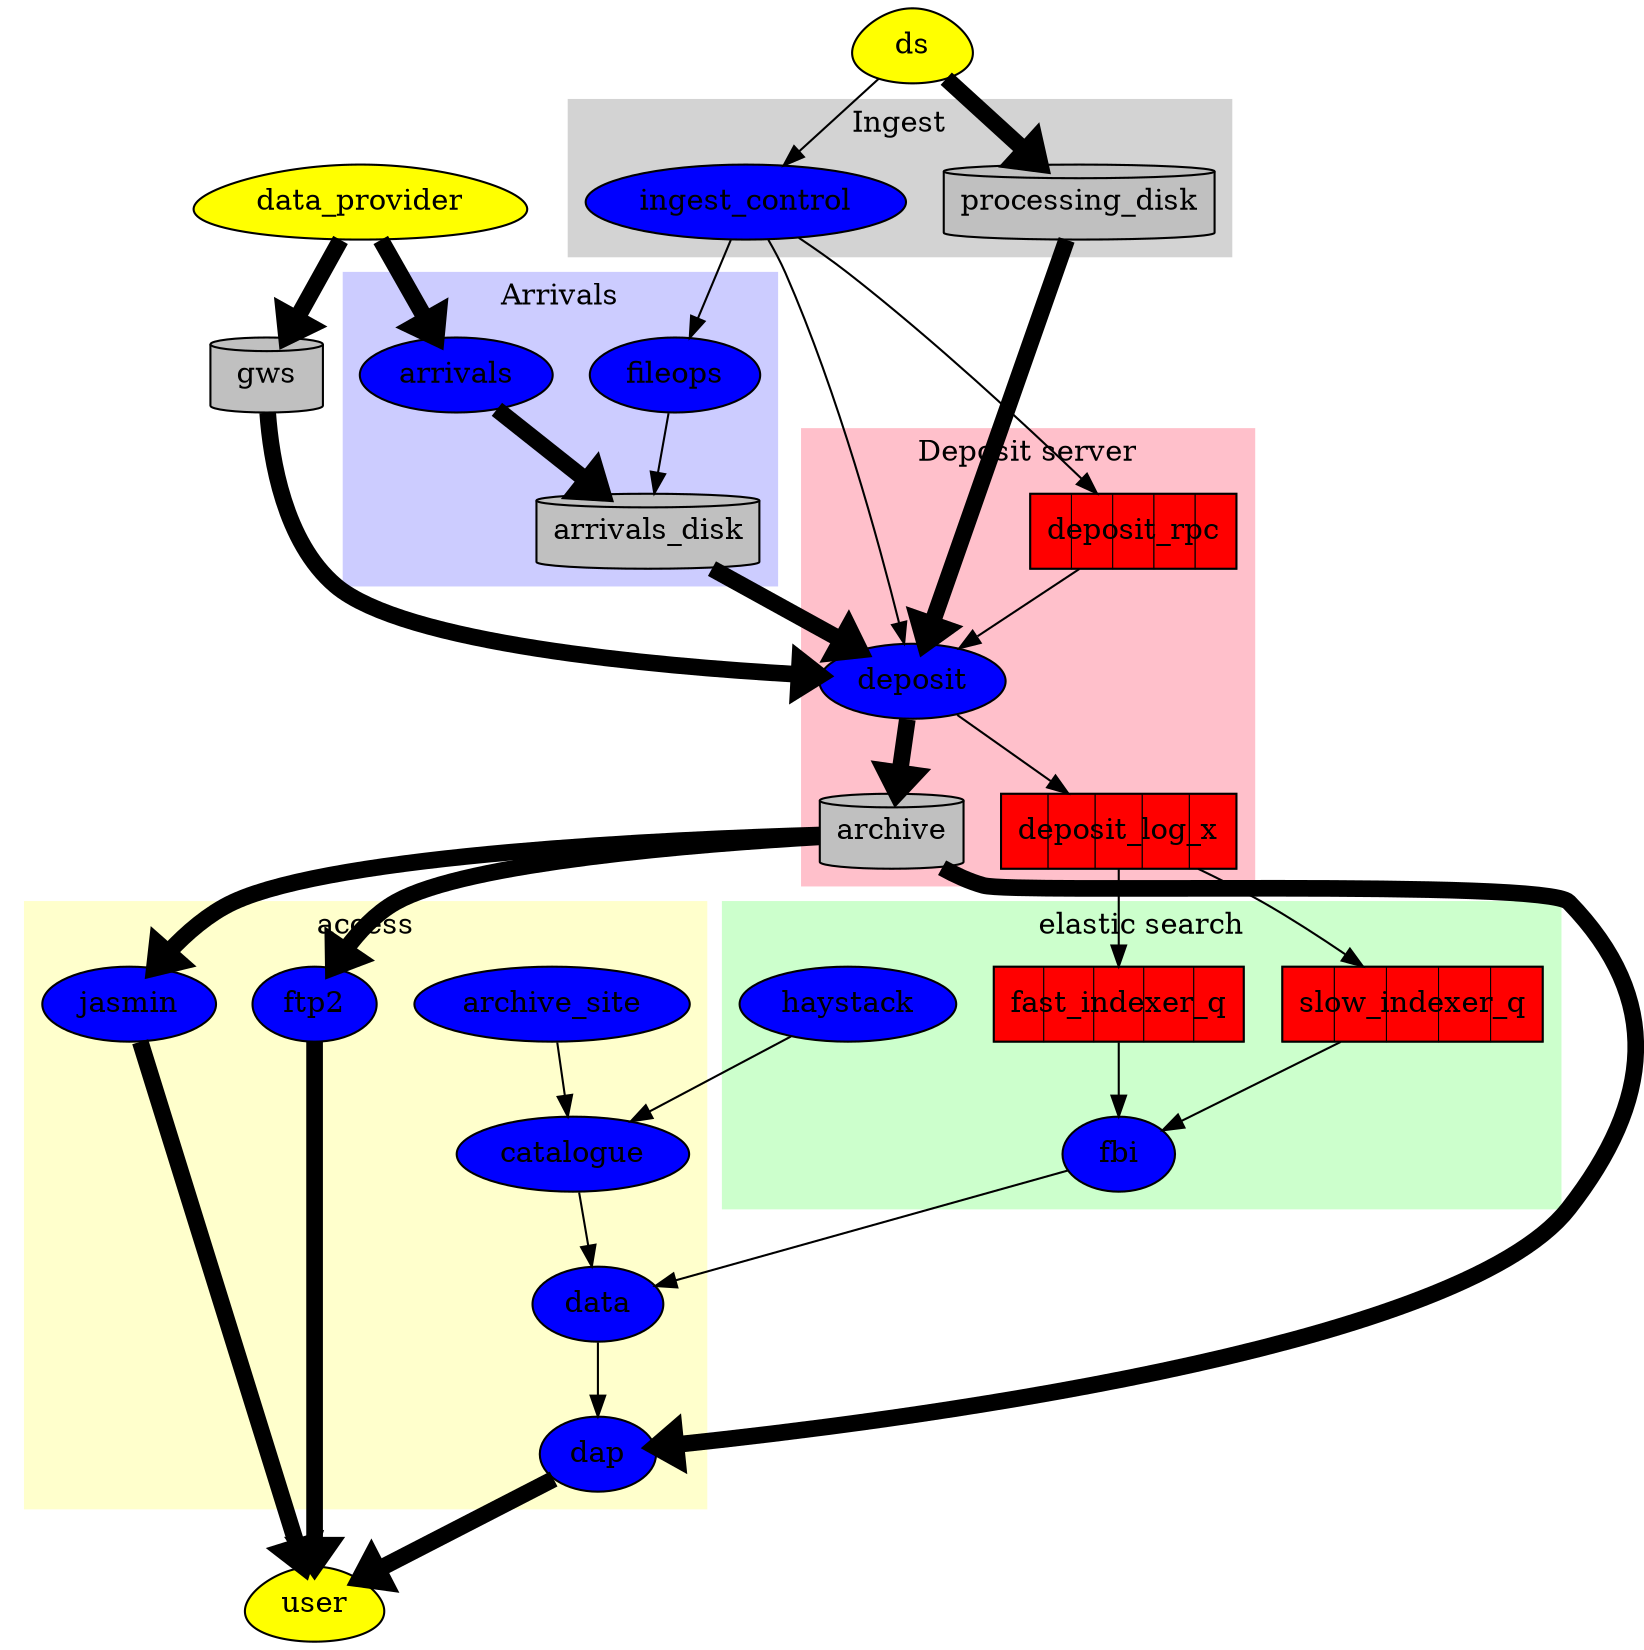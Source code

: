 digraph G {


  data_provider [shape=egg,style=filled,fillcolor=yellow];
 
  gws  [style=filled,shape=cylinder,fillcolor=gray];
  ds [shape=egg,style=filled,fillcolor=yellow];
  
    subgraph cluster_arrivals {
    label = "Arrivals";
    style=filled;
    color="#ccccff";    
    node [style=filled,fillcolor="blue"];
  arrivals;
  fileops;
  arrivals_disk  [style=filled,shape=cylinder,fillcolor=gray];   
    node [style=striped,shape=rectangle,fillcolor="red;0.2:red;0.2:red;0.2:red;0.2:red"];
  arrivals -> arrivals_disk [penwidth=8];
  fileops -> arrivals_disk;
  }
  
    subgraph cluster_es {
    label = "elastic search";
    style=filled;
    color="#ccffcc";    
    node [style=filled,fillcolor="blue"];
    haystack;
    fbi;
    node [style=striped,shape=rectangle,fillcolor="red;0.2:red;0.2:red;0.2:red;0.2:red"];
    fast_indexer_q;
    slow_indexer_q;
    fast_indexer_q -> fbi;
    slow_indexer_q -> fbi;
  }
  
  subgraph cluster_ingest {
    label = "Ingest";
    style=filled;
    color=lightgrey;    
    
   processing_disk  [style=filled,shape=cylinder,fillcolor=gray];
  ingest_control [style=filled,fillcolor="blue"];
  }

  ingest_control -> fileops;


  subgraph cluster_deposit {
      label = "Deposit server";
    style=filled;
    color=pink;  

  deposit [style=filled,fillcolor="blue"];
  archive   [style=filled,shape=cylinder,fillcolor=gray];
      deposit_rpc [style=striped,shape=rectangle,fillcolor="red;0.2:red;0.2:red;0.2:red;0.2:red"];
    deposit_log_x [style=striped,shape=rectangle,fillcolor="red;0.2:red;0.2:red;0.2:red;0.2:red"];
  }
  
  
      deposit_log_x -> fast_indexer_q;
    deposit_log_x -> slow_indexer_q;
  
  
  ingest_control -> deposit;
  processing_disk -> deposit [penwidth=8];
  gws -> deposit [penwidth=8];
  arrivals_disk -> deposit [penwidth=8];
  ds -> ingest_control;
  data_provider -> arrivals [penwidth=8];
  ds -> processing_disk [penwidth=8];
  data_provider -> gws [penwidth=8];
  
  ingest_control -> deposit_rpc;
  

  
  deposit -> archive [penwidth=8];
  
    subgraph cluster_access {
    label = "access";
    style=filled;
    color="#ffffcc";    
    node [style=filled,fillcolor="blue"];
    jasmin;
    ftp2;
    
    dap;
    data;
    catalogue;
    archive_site;
    archive_site -> catalogue;
    catalogue -> data;
    data -> dap;
  }


  user [shape=egg,style=filled,fillcolor=yellow];

  haystack -> catalogue;
  fbi -> data;

  archive -> jasmin  [penwidth=8];
  archive -> ftp2  [penwidth=8];
  archive -> dap  [penwidth=8];
  
  jasmin -> user [penwidth=8];
  ftp2 -> user [penwidth=8];
  dap -> user [penwidth=8];
  
  deposit -> deposit_log_x
  
  deposit_rpc -> deposit;
  
}

